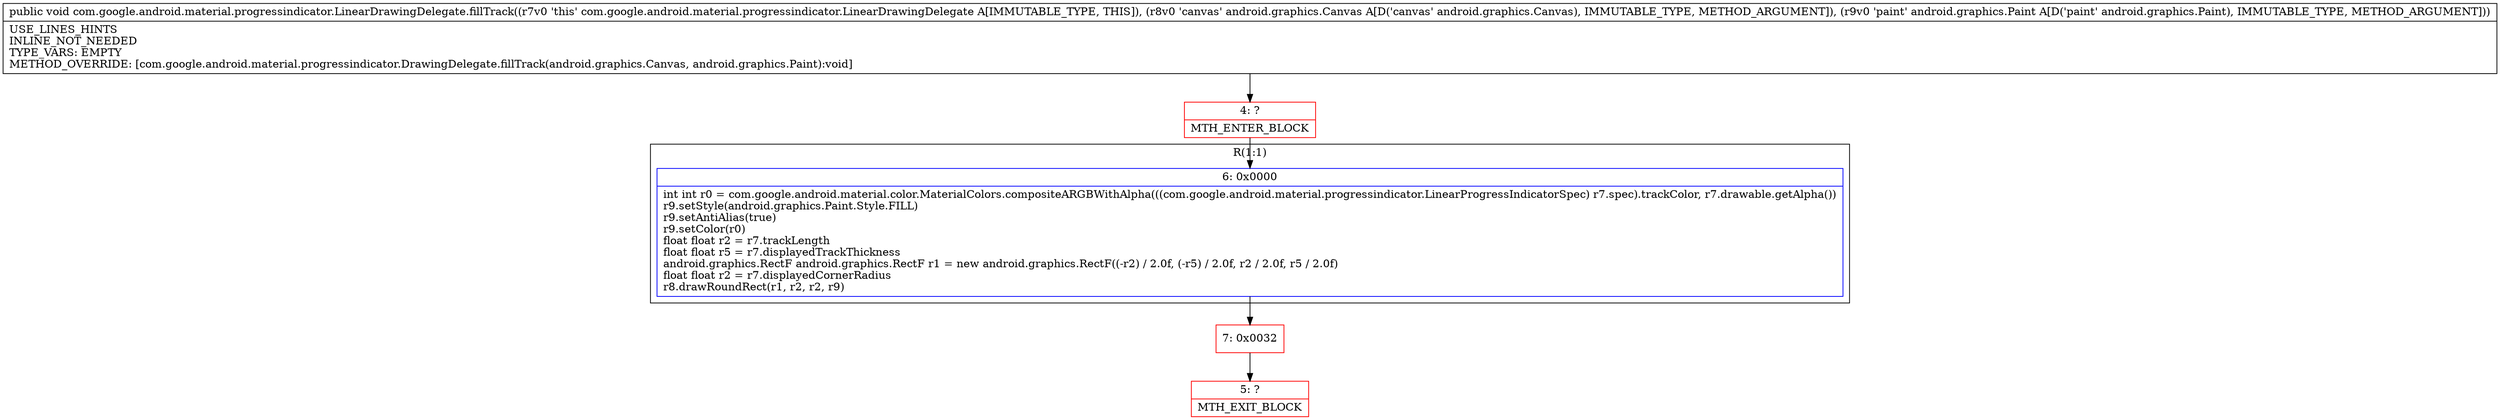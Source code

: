 digraph "CFG forcom.google.android.material.progressindicator.LinearDrawingDelegate.fillTrack(Landroid\/graphics\/Canvas;Landroid\/graphics\/Paint;)V" {
subgraph cluster_Region_1643588344 {
label = "R(1:1)";
node [shape=record,color=blue];
Node_6 [shape=record,label="{6\:\ 0x0000|int int r0 = com.google.android.material.color.MaterialColors.compositeARGBWithAlpha(((com.google.android.material.progressindicator.LinearProgressIndicatorSpec) r7.spec).trackColor, r7.drawable.getAlpha())\lr9.setStyle(android.graphics.Paint.Style.FILL)\lr9.setAntiAlias(true)\lr9.setColor(r0)\lfloat float r2 = r7.trackLength\lfloat float r5 = r7.displayedTrackThickness\landroid.graphics.RectF android.graphics.RectF r1 = new android.graphics.RectF((\-r2) \/ 2.0f, (\-r5) \/ 2.0f, r2 \/ 2.0f, r5 \/ 2.0f)\lfloat float r2 = r7.displayedCornerRadius\lr8.drawRoundRect(r1, r2, r2, r9)\l}"];
}
Node_4 [shape=record,color=red,label="{4\:\ ?|MTH_ENTER_BLOCK\l}"];
Node_7 [shape=record,color=red,label="{7\:\ 0x0032}"];
Node_5 [shape=record,color=red,label="{5\:\ ?|MTH_EXIT_BLOCK\l}"];
MethodNode[shape=record,label="{public void com.google.android.material.progressindicator.LinearDrawingDelegate.fillTrack((r7v0 'this' com.google.android.material.progressindicator.LinearDrawingDelegate A[IMMUTABLE_TYPE, THIS]), (r8v0 'canvas' android.graphics.Canvas A[D('canvas' android.graphics.Canvas), IMMUTABLE_TYPE, METHOD_ARGUMENT]), (r9v0 'paint' android.graphics.Paint A[D('paint' android.graphics.Paint), IMMUTABLE_TYPE, METHOD_ARGUMENT]))  | USE_LINES_HINTS\lINLINE_NOT_NEEDED\lTYPE_VARS: EMPTY\lMETHOD_OVERRIDE: [com.google.android.material.progressindicator.DrawingDelegate.fillTrack(android.graphics.Canvas, android.graphics.Paint):void]\l}"];
MethodNode -> Node_4;Node_6 -> Node_7;
Node_4 -> Node_6;
Node_7 -> Node_5;
}


